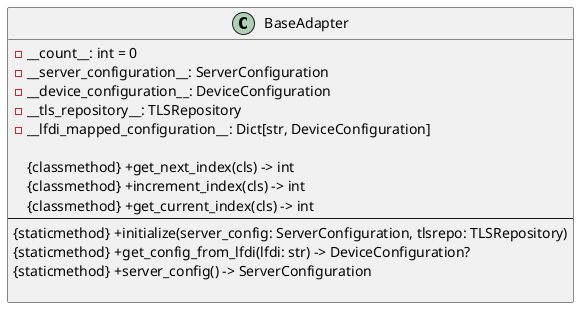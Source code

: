 @startuml Common Classes

class BaseAdapter {
    -__count__: int = 0
    -__server_configuration__: ServerConfiguration
    -__device_configuration__: DeviceConfiguration
    -__tls_repository__: TLSRepository
    -__lfdi_mapped_configuration__: Dict[str, DeviceConfiguration]

    {classmethod} +get_next_index(cls) -> int
    {classmethod} +increment_index(cls) -> int
    {classmethod} +get_current_index(cls) -> int
    --
    {staticmethod} +initialize(server_config: ServerConfiguration, tlsrepo: TLSRepository)
    {staticmethod} +get_config_from_lfdi(lfdi: str) -> DeviceConfiguration?
    {staticmethod} +server_config() -> ServerConfiguration

}


@enduml